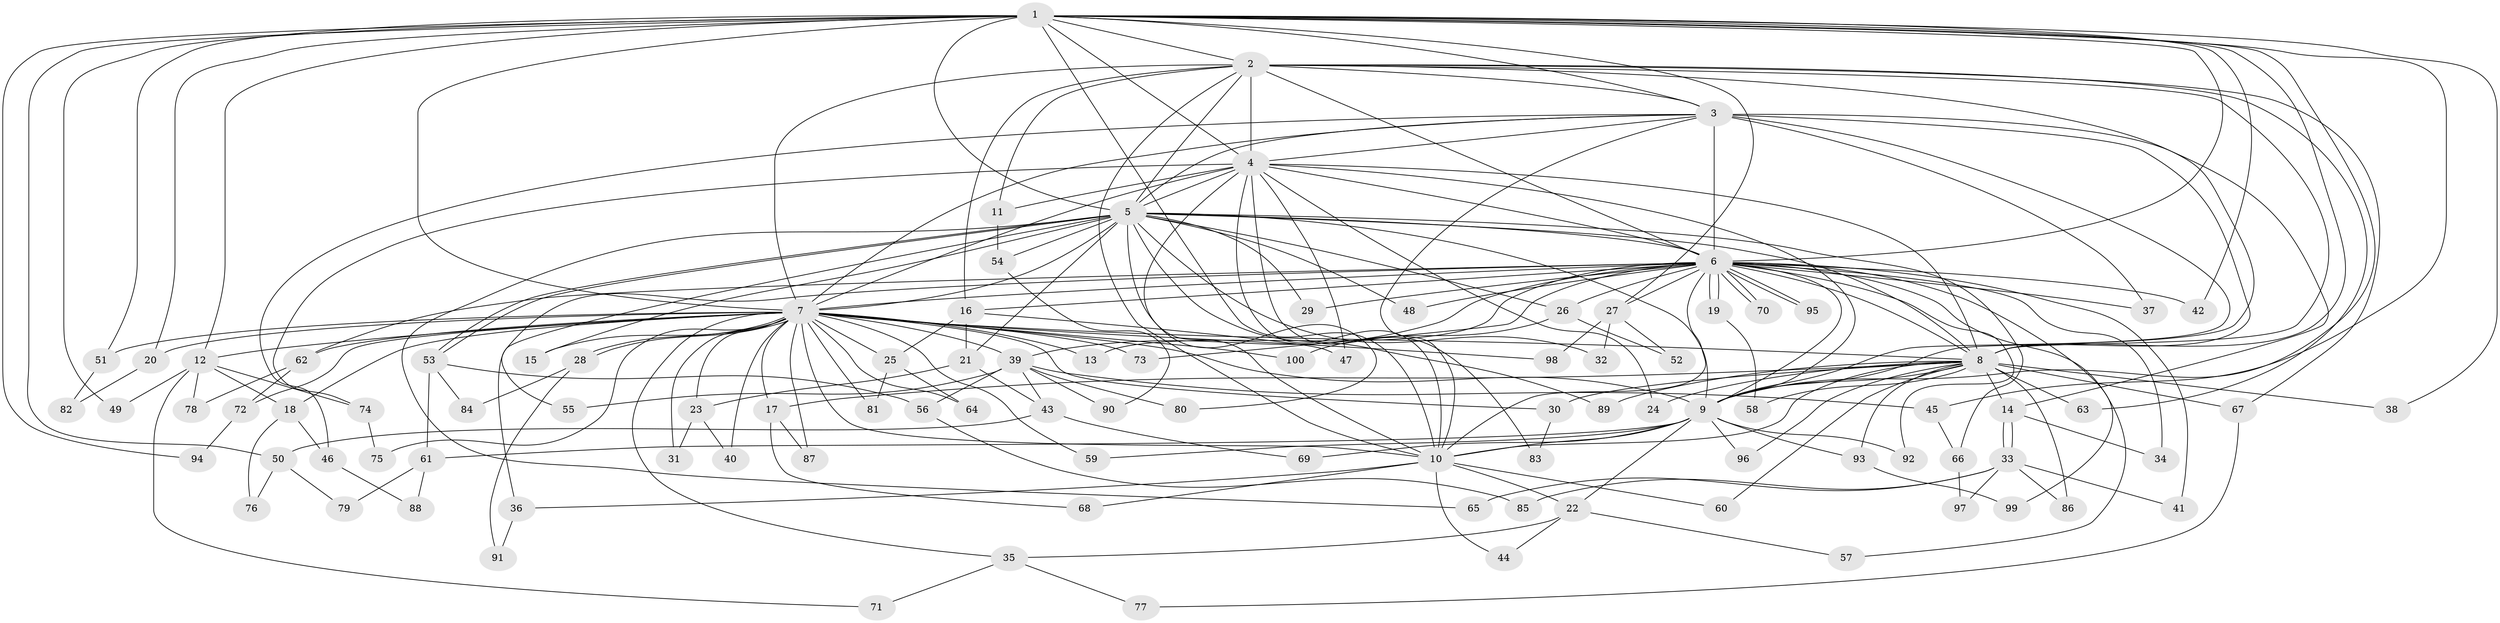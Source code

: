 // coarse degree distribution, {17: 0.013157894736842105, 22: 0.013157894736842105, 12: 0.02631578947368421, 14: 0.013157894736842105, 32: 0.02631578947368421, 20: 0.013157894736842105, 15: 0.013157894736842105, 3: 0.15789473684210525, 2: 0.5394736842105263, 5: 0.02631578947368421, 6: 0.013157894736842105, 4: 0.11842105263157894, 7: 0.013157894736842105, 9: 0.013157894736842105}
// Generated by graph-tools (version 1.1) at 2025/23/03/03/25 07:23:44]
// undirected, 100 vertices, 225 edges
graph export_dot {
graph [start="1"]
  node [color=gray90,style=filled];
  1;
  2;
  3;
  4;
  5;
  6;
  7;
  8;
  9;
  10;
  11;
  12;
  13;
  14;
  15;
  16;
  17;
  18;
  19;
  20;
  21;
  22;
  23;
  24;
  25;
  26;
  27;
  28;
  29;
  30;
  31;
  32;
  33;
  34;
  35;
  36;
  37;
  38;
  39;
  40;
  41;
  42;
  43;
  44;
  45;
  46;
  47;
  48;
  49;
  50;
  51;
  52;
  53;
  54;
  55;
  56;
  57;
  58;
  59;
  60;
  61;
  62;
  63;
  64;
  65;
  66;
  67;
  68;
  69;
  70;
  71;
  72;
  73;
  74;
  75;
  76;
  77;
  78;
  79;
  80;
  81;
  82;
  83;
  84;
  85;
  86;
  87;
  88;
  89;
  90;
  91;
  92;
  93;
  94;
  95;
  96;
  97;
  98;
  99;
  100;
  1 -- 2;
  1 -- 3;
  1 -- 4;
  1 -- 5;
  1 -- 6;
  1 -- 7;
  1 -- 8;
  1 -- 9;
  1 -- 10;
  1 -- 12;
  1 -- 20;
  1 -- 27;
  1 -- 38;
  1 -- 42;
  1 -- 45;
  1 -- 49;
  1 -- 50;
  1 -- 51;
  1 -- 94;
  2 -- 3;
  2 -- 4;
  2 -- 5;
  2 -- 6;
  2 -- 7;
  2 -- 8;
  2 -- 9;
  2 -- 10;
  2 -- 11;
  2 -- 16;
  2 -- 63;
  2 -- 67;
  3 -- 4;
  3 -- 5;
  3 -- 6;
  3 -- 7;
  3 -- 8;
  3 -- 9;
  3 -- 10;
  3 -- 14;
  3 -- 37;
  3 -- 46;
  4 -- 5;
  4 -- 6;
  4 -- 7;
  4 -- 8;
  4 -- 9;
  4 -- 10;
  4 -- 11;
  4 -- 24;
  4 -- 47;
  4 -- 74;
  4 -- 80;
  4 -- 83;
  5 -- 6;
  5 -- 7;
  5 -- 8;
  5 -- 9;
  5 -- 10;
  5 -- 15;
  5 -- 21;
  5 -- 26;
  5 -- 29;
  5 -- 32;
  5 -- 48;
  5 -- 53;
  5 -- 53;
  5 -- 54;
  5 -- 55;
  5 -- 65;
  5 -- 66;
  5 -- 89;
  6 -- 7;
  6 -- 8;
  6 -- 9;
  6 -- 10;
  6 -- 13;
  6 -- 16;
  6 -- 19;
  6 -- 19;
  6 -- 26;
  6 -- 27;
  6 -- 29;
  6 -- 34;
  6 -- 36;
  6 -- 37;
  6 -- 39;
  6 -- 41;
  6 -- 42;
  6 -- 48;
  6 -- 57;
  6 -- 62;
  6 -- 70;
  6 -- 70;
  6 -- 73;
  6 -- 92;
  6 -- 95;
  6 -- 95;
  6 -- 99;
  7 -- 8;
  7 -- 9;
  7 -- 10;
  7 -- 12;
  7 -- 13;
  7 -- 15;
  7 -- 17;
  7 -- 18;
  7 -- 20;
  7 -- 23;
  7 -- 25;
  7 -- 28;
  7 -- 28;
  7 -- 30;
  7 -- 31;
  7 -- 35;
  7 -- 39;
  7 -- 40;
  7 -- 51;
  7 -- 59;
  7 -- 62;
  7 -- 64;
  7 -- 72;
  7 -- 73;
  7 -- 75;
  7 -- 81;
  7 -- 87;
  7 -- 98;
  7 -- 100;
  8 -- 9;
  8 -- 10;
  8 -- 14;
  8 -- 17;
  8 -- 24;
  8 -- 30;
  8 -- 38;
  8 -- 58;
  8 -- 60;
  8 -- 63;
  8 -- 67;
  8 -- 86;
  8 -- 89;
  8 -- 93;
  8 -- 96;
  9 -- 10;
  9 -- 22;
  9 -- 59;
  9 -- 61;
  9 -- 69;
  9 -- 92;
  9 -- 93;
  9 -- 96;
  10 -- 22;
  10 -- 36;
  10 -- 44;
  10 -- 60;
  10 -- 68;
  11 -- 54;
  12 -- 18;
  12 -- 49;
  12 -- 71;
  12 -- 74;
  12 -- 78;
  14 -- 33;
  14 -- 33;
  14 -- 34;
  16 -- 21;
  16 -- 25;
  16 -- 47;
  17 -- 68;
  17 -- 87;
  18 -- 46;
  18 -- 76;
  19 -- 58;
  20 -- 82;
  21 -- 23;
  21 -- 43;
  22 -- 35;
  22 -- 44;
  22 -- 57;
  23 -- 31;
  23 -- 40;
  25 -- 64;
  25 -- 81;
  26 -- 52;
  26 -- 100;
  27 -- 32;
  27 -- 52;
  27 -- 98;
  28 -- 84;
  28 -- 91;
  30 -- 83;
  33 -- 41;
  33 -- 65;
  33 -- 85;
  33 -- 86;
  33 -- 97;
  35 -- 71;
  35 -- 77;
  36 -- 91;
  39 -- 43;
  39 -- 45;
  39 -- 55;
  39 -- 56;
  39 -- 80;
  39 -- 90;
  43 -- 50;
  43 -- 69;
  45 -- 66;
  46 -- 88;
  50 -- 76;
  50 -- 79;
  51 -- 82;
  53 -- 56;
  53 -- 61;
  53 -- 84;
  54 -- 90;
  56 -- 85;
  61 -- 79;
  61 -- 88;
  62 -- 72;
  62 -- 78;
  66 -- 97;
  67 -- 77;
  72 -- 94;
  74 -- 75;
  93 -- 99;
}
